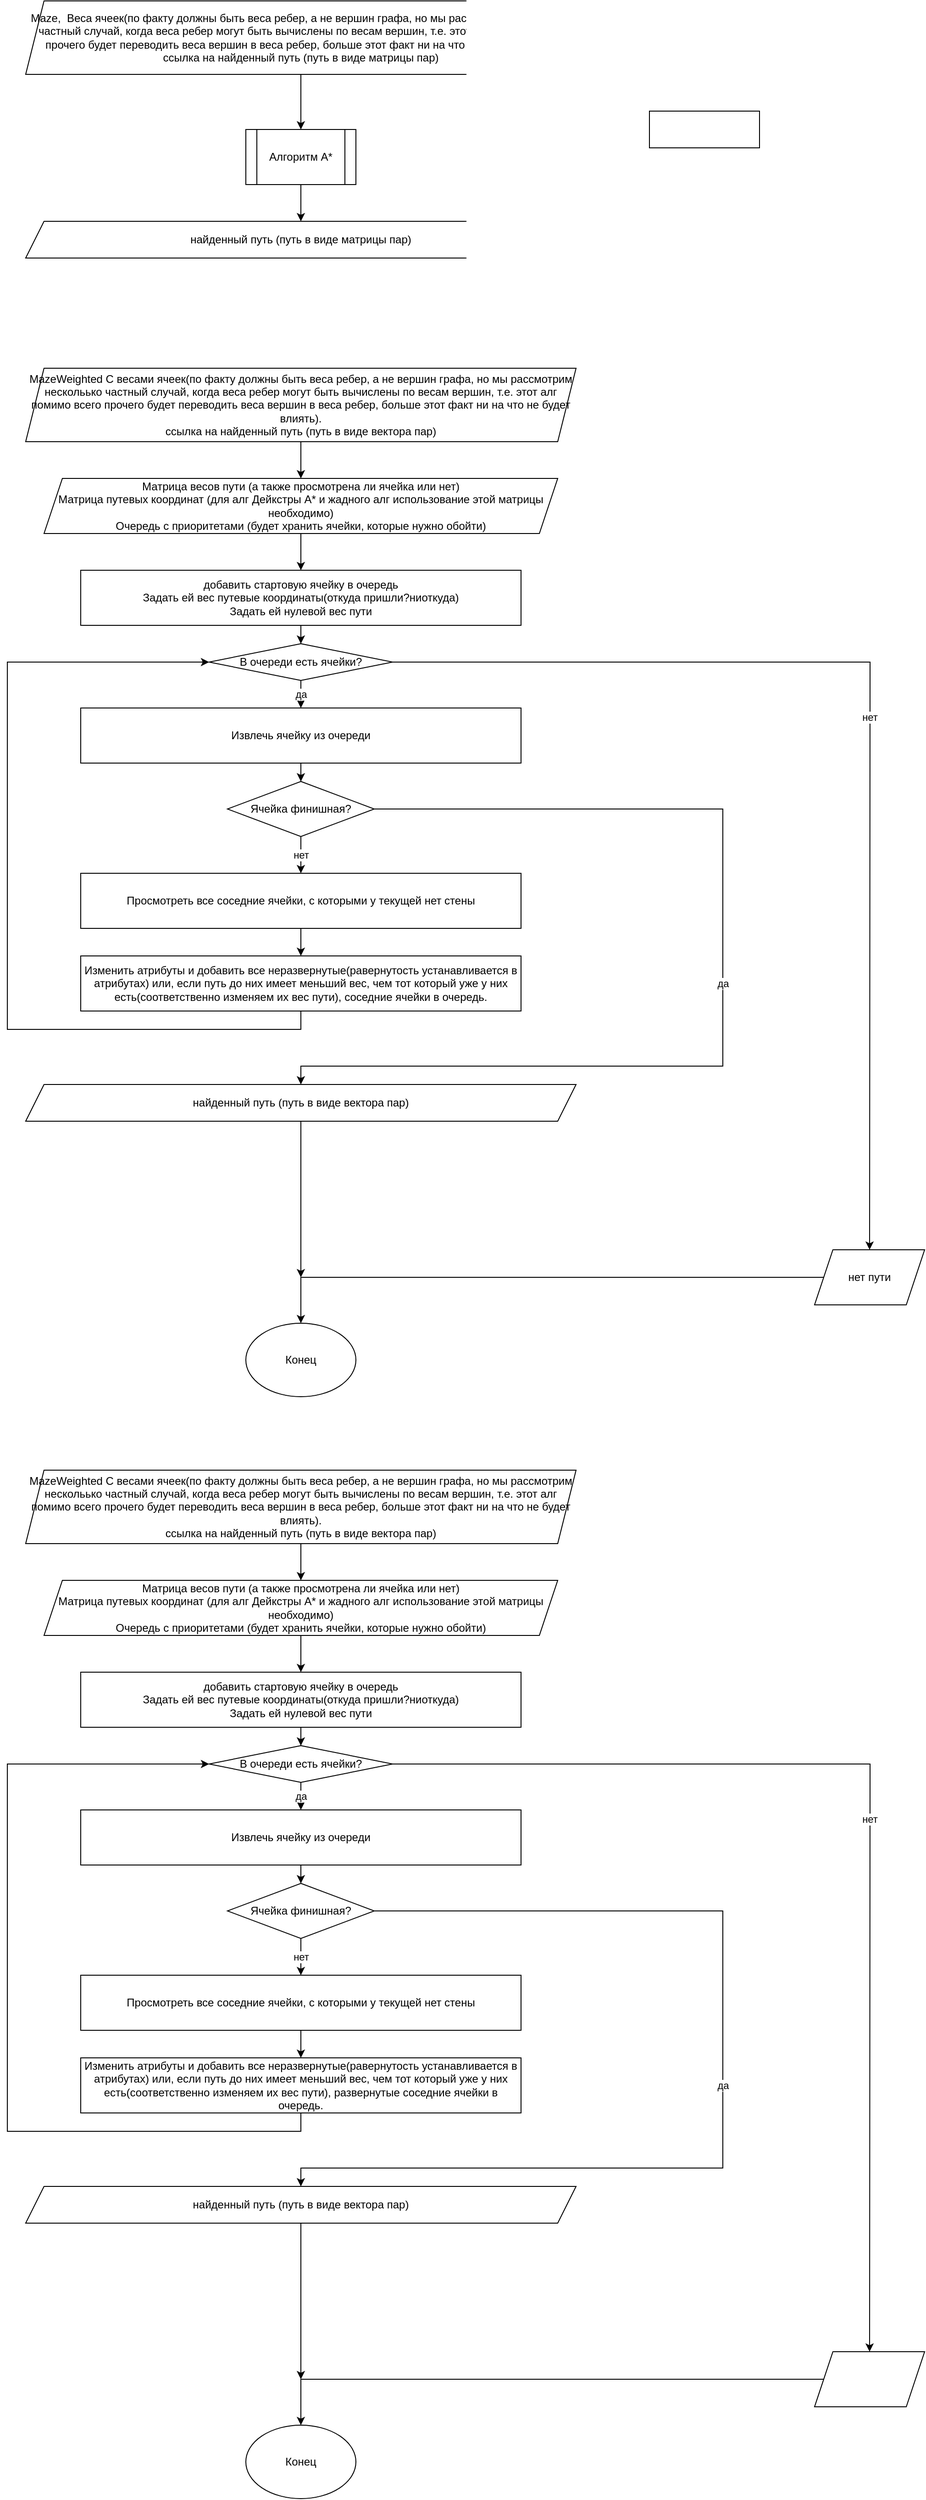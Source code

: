 <mxfile version="14.4.3" type="device"><diagram id="Lipcpzvq5HqGxZ9DC1_w" name="Страница 1"><mxGraphModel dx="1086" dy="807" grid="1" gridSize="10" guides="0" tooltips="1" connect="1" arrows="1" fold="1" page="1" pageScale="1" pageWidth="827" pageHeight="1169" math="0" shadow="0"><root><mxCell id="0"/><mxCell id="1" parent="0"/><mxCell id="QB9g5dLJviQke2_I6TvK-1" value="" style="rounded=0;whiteSpace=wrap;html=1;" parent="1" vertex="1"><mxGeometry x="740" y="160" width="120" height="40" as="geometry"/></mxCell><mxCell id="QB9g5dLJviQke2_I6TvK-6" style="edgeStyle=orthogonalEdgeStyle;rounded=0;orthogonalLoop=1;jettySize=auto;html=1;entryX=0.5;entryY=0;entryDx=0;entryDy=0;" parent="1" source="QB9g5dLJviQke2_I6TvK-2" target="QB9g5dLJviQke2_I6TvK-5" edge="1"><mxGeometry relative="1" as="geometry"/></mxCell><mxCell id="QB9g5dLJviQke2_I6TvK-2" value="Алгоритм А*" style="shape=process;whiteSpace=wrap;html=1;backgroundOutline=1;" parent="1" vertex="1"><mxGeometry x="300" y="180" width="120" height="60" as="geometry"/></mxCell><mxCell id="QB9g5dLJviQke2_I6TvK-4" style="edgeStyle=orthogonalEdgeStyle;rounded=0;orthogonalLoop=1;jettySize=auto;html=1;" parent="1" source="QB9g5dLJviQke2_I6TvK-3" target="QB9g5dLJviQke2_I6TvK-2" edge="1"><mxGeometry relative="1" as="geometry"/></mxCell><mxCell id="QB9g5dLJviQke2_I6TvK-3" value="Maze,&amp;nbsp; Веса ячеек(по факту должны быть веса ребер, а не вершин графа, но мы рассмотрим нескольько частный случай, когда веса ребер могут быть вычислены по весам вершин, т.е. этот алг помимо всего прочего будет переводить веса вершин в веса ребер, больше этот факт ни на что не будет влиять). ссылка на найденный путь (путь в виде матрицы пар)" style="shape=parallelogram;perimeter=parallelogramPerimeter;whiteSpace=wrap;html=1;fixedSize=1;" parent="1" vertex="1"><mxGeometry x="60" y="40" width="600" height="80" as="geometry"/></mxCell><mxCell id="QB9g5dLJviQke2_I6TvK-5" value="найденный путь (путь в виде матрицы пар)" style="shape=parallelogram;perimeter=parallelogramPerimeter;whiteSpace=wrap;html=1;fixedSize=1;" parent="1" vertex="1"><mxGeometry x="60" y="280" width="600" height="40" as="geometry"/></mxCell><mxCell id="QB9g5dLJviQke2_I6TvK-15" style="edgeStyle=orthogonalEdgeStyle;rounded=0;orthogonalLoop=1;jettySize=auto;html=1;" parent="1" source="QB9g5dLJviQke2_I6TvK-11" target="QB9g5dLJviQke2_I6TvK-14" edge="1"><mxGeometry relative="1" as="geometry"/></mxCell><mxCell id="QB9g5dLJviQke2_I6TvK-11" value="MazeWeighted С весами ячеек(по факту должны быть веса ребер, а не вершин графа, но мы рассмотрим нескольько частный случай, когда веса ребер могут быть вычислены по весам вершин, т.е. этот алг помимо всего прочего будет переводить веса вершин в веса ребер, больше этот факт ни на что не будет влиять).&lt;br&gt;ссылка на найденный путь (путь в виде вектора пар)" style="shape=parallelogram;perimeter=parallelogramPerimeter;whiteSpace=wrap;html=1;fixedSize=1;align=center;" parent="1" vertex="1"><mxGeometry x="60" y="440" width="600" height="80" as="geometry"/></mxCell><mxCell id="Nzo4bSTWhg-tlnL2Nbez-17" style="edgeStyle=orthogonalEdgeStyle;rounded=0;orthogonalLoop=1;jettySize=auto;html=1;" edge="1" parent="1" source="QB9g5dLJviQke2_I6TvK-12"><mxGeometry relative="1" as="geometry"><mxPoint x="360" y="1430" as="targetPoint"/><Array as="points"><mxPoint x="360" y="1340"/><mxPoint x="360" y="1340"/></Array></mxGeometry></mxCell><mxCell id="QB9g5dLJviQke2_I6TvK-12" value="найденный путь (путь в виде вектора пар)" style="shape=parallelogram;perimeter=parallelogramPerimeter;whiteSpace=wrap;html=1;fixedSize=1;" parent="1" vertex="1"><mxGeometry x="60" y="1220" width="600" height="40" as="geometry"/></mxCell><mxCell id="ne78BfvsaWyPGbbRzr-5-2" style="edgeStyle=orthogonalEdgeStyle;rounded=0;orthogonalLoop=1;jettySize=auto;html=1;entryX=0.5;entryY=0;entryDx=0;entryDy=0;" parent="1" source="QB9g5dLJviQke2_I6TvK-14" target="ne78BfvsaWyPGbbRzr-5-1" edge="1"><mxGeometry relative="1" as="geometry"/></mxCell><mxCell id="QB9g5dLJviQke2_I6TvK-14" value="Матрица весов пути (а также просмотрена ли ячейка или нет)&lt;br&gt;Матрица путевых координат (для алг Дейкстры А* и жадного алг использование этой матрицы необходимо)&lt;br&gt;Очередь с приоритетами (будет хранить ячейки, которые нужно обойти)" style="shape=parallelogram;perimeter=parallelogramPerimeter;whiteSpace=wrap;html=1;fixedSize=1;" parent="1" vertex="1"><mxGeometry x="80" y="560" width="560" height="60" as="geometry"/></mxCell><mxCell id="Nzo4bSTWhg-tlnL2Nbez-40" style="edgeStyle=orthogonalEdgeStyle;rounded=0;orthogonalLoop=1;jettySize=auto;html=1;entryX=0.5;entryY=0;entryDx=0;entryDy=0;" edge="1" parent="1" source="ne78BfvsaWyPGbbRzr-5-1" target="Nzo4bSTWhg-tlnL2Nbez-8"><mxGeometry relative="1" as="geometry"/></mxCell><mxCell id="ne78BfvsaWyPGbbRzr-5-1" value="добавить стартовую ячейку в очередь&lt;br&gt;Задать ей вес путевые координаты(откуда пришли?ниоткуда)&lt;br&gt;Задать ей нулевой вес пути" style="rounded=0;whiteSpace=wrap;html=1;" parent="1" vertex="1"><mxGeometry x="120" y="660" width="480" height="60" as="geometry"/></mxCell><mxCell id="Nzo4bSTWhg-tlnL2Nbez-11" style="edgeStyle=orthogonalEdgeStyle;rounded=0;orthogonalLoop=1;jettySize=auto;html=1;" edge="1" parent="1" source="ne78BfvsaWyPGbbRzr-5-3" target="Nzo4bSTWhg-tlnL2Nbez-3"><mxGeometry relative="1" as="geometry"/></mxCell><mxCell id="ne78BfvsaWyPGbbRzr-5-3" value="Извлечь ячейку из очереди" style="rounded=0;whiteSpace=wrap;html=1;" parent="1" vertex="1"><mxGeometry x="120" y="810" width="480" height="60" as="geometry"/></mxCell><mxCell id="Nzo4bSTWhg-tlnL2Nbez-6" style="edgeStyle=orthogonalEdgeStyle;rounded=0;orthogonalLoop=1;jettySize=auto;html=1;exitX=0.5;exitY=1;exitDx=0;exitDy=0;entryX=0;entryY=0.5;entryDx=0;entryDy=0;" edge="1" parent="1" source="ne78BfvsaWyPGbbRzr-5-7" target="Nzo4bSTWhg-tlnL2Nbez-8"><mxGeometry relative="1" as="geometry"><mxPoint x="40" y="810" as="targetPoint"/><mxPoint x="360" y="1193.333" as="sourcePoint"/><Array as="points"><mxPoint x="360" y="1160"/><mxPoint x="40" y="1160"/><mxPoint x="40" y="760"/></Array></mxGeometry></mxCell><mxCell id="ne78BfvsaWyPGbbRzr-5-7" value="Изменить атрибуты и добавить все неразвернутые(равернутость устанавливается в атрибутах) или, если путь до них имеет меньший вес, чем тот который уже у них есть(соответственно изменяем их вес пути), соседние ячейки в очередь." style="rounded=0;whiteSpace=wrap;html=1;" parent="1" vertex="1"><mxGeometry x="120" y="1080" width="480" height="60" as="geometry"/></mxCell><mxCell id="Nzo4bSTWhg-tlnL2Nbez-2" style="edgeStyle=orthogonalEdgeStyle;rounded=0;orthogonalLoop=1;jettySize=auto;html=1;entryX=0.5;entryY=0;entryDx=0;entryDy=0;" edge="1" parent="1" source="ne78BfvsaWyPGbbRzr-5-11" target="ne78BfvsaWyPGbbRzr-5-7"><mxGeometry relative="1" as="geometry"/></mxCell><mxCell id="ne78BfvsaWyPGbbRzr-5-11" value="Просмотреть все соседние ячейки, с которыми у текущей нет стены" style="rounded=0;whiteSpace=wrap;html=1;" parent="1" vertex="1"><mxGeometry x="120" y="990" width="480" height="60" as="geometry"/></mxCell><mxCell id="Nzo4bSTWhg-tlnL2Nbez-4" value="нет" style="edgeStyle=orthogonalEdgeStyle;rounded=0;orthogonalLoop=1;jettySize=auto;html=1;entryX=0.5;entryY=0;entryDx=0;entryDy=0;" edge="1" parent="1" source="Nzo4bSTWhg-tlnL2Nbez-3" target="ne78BfvsaWyPGbbRzr-5-11"><mxGeometry relative="1" as="geometry"/></mxCell><mxCell id="Nzo4bSTWhg-tlnL2Nbez-5" value="да" style="edgeStyle=orthogonalEdgeStyle;rounded=0;orthogonalLoop=1;jettySize=auto;html=1;entryX=0.5;entryY=0;entryDx=0;entryDy=0;" edge="1" parent="1" source="Nzo4bSTWhg-tlnL2Nbez-3" target="QB9g5dLJviQke2_I6TvK-12"><mxGeometry relative="1" as="geometry"><mxPoint x="770" y="1410.833" as="targetPoint"/><Array as="points"><mxPoint x="820" y="920"/><mxPoint x="820" y="1200"/><mxPoint x="360" y="1200"/></Array></mxGeometry></mxCell><mxCell id="Nzo4bSTWhg-tlnL2Nbez-3" value="Ячейка финишная?" style="rhombus;whiteSpace=wrap;html=1;" vertex="1" parent="1"><mxGeometry x="280" y="890" width="160" height="60" as="geometry"/></mxCell><mxCell id="Nzo4bSTWhg-tlnL2Nbez-9" value="да" style="edgeStyle=orthogonalEdgeStyle;rounded=0;orthogonalLoop=1;jettySize=auto;html=1;entryX=0.5;entryY=0;entryDx=0;entryDy=0;" edge="1" parent="1" source="Nzo4bSTWhg-tlnL2Nbez-8" target="ne78BfvsaWyPGbbRzr-5-3"><mxGeometry relative="1" as="geometry"/></mxCell><mxCell id="Nzo4bSTWhg-tlnL2Nbez-10" value="нет" style="edgeStyle=orthogonalEdgeStyle;rounded=0;orthogonalLoop=1;jettySize=auto;html=1;" edge="1" parent="1" source="Nzo4bSTWhg-tlnL2Nbez-8"><mxGeometry relative="1" as="geometry"><mxPoint x="980" y="1400" as="targetPoint"/></mxGeometry></mxCell><mxCell id="Nzo4bSTWhg-tlnL2Nbez-8" value="В очереди есть ячейки?" style="rhombus;whiteSpace=wrap;html=1;" vertex="1" parent="1"><mxGeometry x="260" y="740" width="200" height="40" as="geometry"/></mxCell><mxCell id="Nzo4bSTWhg-tlnL2Nbez-16" style="edgeStyle=orthogonalEdgeStyle;rounded=0;orthogonalLoop=1;jettySize=auto;html=1;entryX=0.5;entryY=0;entryDx=0;entryDy=0;" edge="1" parent="1" source="Nzo4bSTWhg-tlnL2Nbez-14" target="Nzo4bSTWhg-tlnL2Nbez-15"><mxGeometry relative="1" as="geometry"/></mxCell><mxCell id="Nzo4bSTWhg-tlnL2Nbez-14" value="нет пути" style="shape=parallelogram;perimeter=parallelogramPerimeter;whiteSpace=wrap;html=1;fixedSize=1;" vertex="1" parent="1"><mxGeometry x="920" y="1400" width="120" height="60" as="geometry"/></mxCell><mxCell id="Nzo4bSTWhg-tlnL2Nbez-15" value="Конец" style="ellipse;whiteSpace=wrap;html=1;" vertex="1" parent="1"><mxGeometry x="300" y="1480" width="120" height="80" as="geometry"/></mxCell><mxCell id="Nzo4bSTWhg-tlnL2Nbez-18" style="edgeStyle=orthogonalEdgeStyle;rounded=0;orthogonalLoop=1;jettySize=auto;html=1;" edge="1" source="Nzo4bSTWhg-tlnL2Nbez-19" target="Nzo4bSTWhg-tlnL2Nbez-23" parent="1"><mxGeometry relative="1" as="geometry"/></mxCell><mxCell id="Nzo4bSTWhg-tlnL2Nbez-19" value="MazeWeighted С весами ячеек(по факту должны быть веса ребер, а не вершин графа, но мы рассмотрим нескольько частный случай, когда веса ребер могут быть вычислены по весам вершин, т.е. этот алг помимо всего прочего будет переводить веса вершин в веса ребер, больше этот факт ни на что не будет влиять).&lt;br&gt;ссылка на найденный путь (путь в виде вектора пар)" style="shape=parallelogram;perimeter=parallelogramPerimeter;whiteSpace=wrap;html=1;fixedSize=1;align=center;" vertex="1" parent="1"><mxGeometry x="60" y="1640" width="600" height="80" as="geometry"/></mxCell><mxCell id="Nzo4bSTWhg-tlnL2Nbez-20" style="edgeStyle=orthogonalEdgeStyle;rounded=0;orthogonalLoop=1;jettySize=auto;html=1;" edge="1" source="Nzo4bSTWhg-tlnL2Nbez-21" parent="1"><mxGeometry relative="1" as="geometry"><mxPoint x="360" y="2630" as="targetPoint"/><Array as="points"><mxPoint x="360" y="2540"/><mxPoint x="360" y="2540"/></Array></mxGeometry></mxCell><mxCell id="Nzo4bSTWhg-tlnL2Nbez-21" value="найденный путь (путь в виде вектора пар)" style="shape=parallelogram;perimeter=parallelogramPerimeter;whiteSpace=wrap;html=1;fixedSize=1;" vertex="1" parent="1"><mxGeometry x="60" y="2420" width="600" height="40" as="geometry"/></mxCell><mxCell id="Nzo4bSTWhg-tlnL2Nbez-22" style="edgeStyle=orthogonalEdgeStyle;rounded=0;orthogonalLoop=1;jettySize=auto;html=1;entryX=0.5;entryY=0;entryDx=0;entryDy=0;" edge="1" source="Nzo4bSTWhg-tlnL2Nbez-23" target="Nzo4bSTWhg-tlnL2Nbez-24" parent="1"><mxGeometry relative="1" as="geometry"/></mxCell><mxCell id="Nzo4bSTWhg-tlnL2Nbez-23" value="Матрица весов пути (а также просмотрена ли ячейка или нет)&lt;br&gt;Матрица путевых координат (для алг Дейкстры А* и жадного алг использование этой матрицы необходимо)&lt;br&gt;Очередь с приоритетами (будет хранить ячейки, которые нужно обойти)" style="shape=parallelogram;perimeter=parallelogramPerimeter;whiteSpace=wrap;html=1;fixedSize=1;" vertex="1" parent="1"><mxGeometry x="80" y="1760" width="560" height="60" as="geometry"/></mxCell><mxCell id="Nzo4bSTWhg-tlnL2Nbez-41" style="edgeStyle=orthogonalEdgeStyle;rounded=0;orthogonalLoop=1;jettySize=auto;html=1;entryX=0.5;entryY=0;entryDx=0;entryDy=0;" edge="1" parent="1" source="Nzo4bSTWhg-tlnL2Nbez-24" target="Nzo4bSTWhg-tlnL2Nbez-36"><mxGeometry relative="1" as="geometry"/></mxCell><mxCell id="Nzo4bSTWhg-tlnL2Nbez-24" value="добавить стартовую ячейку в очередь&lt;br&gt;Задать ей вес путевые координаты(откуда пришли?ниоткуда)&lt;br&gt;Задать ей нулевой вес пути" style="rounded=0;whiteSpace=wrap;html=1;" vertex="1" parent="1"><mxGeometry x="120" y="1860" width="480" height="60" as="geometry"/></mxCell><mxCell id="Nzo4bSTWhg-tlnL2Nbez-25" style="edgeStyle=orthogonalEdgeStyle;rounded=0;orthogonalLoop=1;jettySize=auto;html=1;" edge="1" source="Nzo4bSTWhg-tlnL2Nbez-26" target="Nzo4bSTWhg-tlnL2Nbez-33" parent="1"><mxGeometry relative="1" as="geometry"/></mxCell><mxCell id="Nzo4bSTWhg-tlnL2Nbez-26" value="Извлечь ячейку из очереди" style="rounded=0;whiteSpace=wrap;html=1;" vertex="1" parent="1"><mxGeometry x="120" y="2010" width="480" height="60" as="geometry"/></mxCell><mxCell id="Nzo4bSTWhg-tlnL2Nbez-27" style="edgeStyle=orthogonalEdgeStyle;rounded=0;orthogonalLoop=1;jettySize=auto;html=1;exitX=0.5;exitY=1;exitDx=0;exitDy=0;entryX=0;entryY=0.5;entryDx=0;entryDy=0;" edge="1" source="Nzo4bSTWhg-tlnL2Nbez-28" target="Nzo4bSTWhg-tlnL2Nbez-36" parent="1"><mxGeometry relative="1" as="geometry"><mxPoint x="40" y="2010" as="targetPoint"/><mxPoint x="360" y="2393.333" as="sourcePoint"/><Array as="points"><mxPoint x="360" y="2360"/><mxPoint x="40" y="2360"/><mxPoint x="40" y="1960"/></Array></mxGeometry></mxCell><mxCell id="Nzo4bSTWhg-tlnL2Nbez-28" value="Изменить атрибуты и добавить все неразвернутые(равернутость устанавливается в атрибутах) или, если путь до них имеет меньший вес, чем тот который уже у них есть(соответственно изменяем их вес пути), развернутые соседние ячейки в очередь." style="rounded=0;whiteSpace=wrap;html=1;" vertex="1" parent="1"><mxGeometry x="120" y="2280" width="480" height="60" as="geometry"/></mxCell><mxCell id="Nzo4bSTWhg-tlnL2Nbez-29" style="edgeStyle=orthogonalEdgeStyle;rounded=0;orthogonalLoop=1;jettySize=auto;html=1;entryX=0.5;entryY=0;entryDx=0;entryDy=0;" edge="1" source="Nzo4bSTWhg-tlnL2Nbez-30" target="Nzo4bSTWhg-tlnL2Nbez-28" parent="1"><mxGeometry relative="1" as="geometry"/></mxCell><mxCell id="Nzo4bSTWhg-tlnL2Nbez-30" value="Просмотреть все соседние ячейки, с которыми у текущей нет стены" style="rounded=0;whiteSpace=wrap;html=1;" vertex="1" parent="1"><mxGeometry x="120" y="2190" width="480" height="60" as="geometry"/></mxCell><mxCell id="Nzo4bSTWhg-tlnL2Nbez-31" value="нет" style="edgeStyle=orthogonalEdgeStyle;rounded=0;orthogonalLoop=1;jettySize=auto;html=1;entryX=0.5;entryY=0;entryDx=0;entryDy=0;" edge="1" source="Nzo4bSTWhg-tlnL2Nbez-33" target="Nzo4bSTWhg-tlnL2Nbez-30" parent="1"><mxGeometry relative="1" as="geometry"/></mxCell><mxCell id="Nzo4bSTWhg-tlnL2Nbez-32" value="да" style="edgeStyle=orthogonalEdgeStyle;rounded=0;orthogonalLoop=1;jettySize=auto;html=1;entryX=0.5;entryY=0;entryDx=0;entryDy=0;" edge="1" source="Nzo4bSTWhg-tlnL2Nbez-33" target="Nzo4bSTWhg-tlnL2Nbez-21" parent="1"><mxGeometry relative="1" as="geometry"><mxPoint x="770" y="2610.833" as="targetPoint"/><Array as="points"><mxPoint x="820" y="2120"/><mxPoint x="820" y="2400"/><mxPoint x="360" y="2400"/></Array></mxGeometry></mxCell><mxCell id="Nzo4bSTWhg-tlnL2Nbez-33" value="Ячейка финишная?" style="rhombus;whiteSpace=wrap;html=1;" vertex="1" parent="1"><mxGeometry x="280" y="2090" width="160" height="60" as="geometry"/></mxCell><mxCell id="Nzo4bSTWhg-tlnL2Nbez-34" value="да" style="edgeStyle=orthogonalEdgeStyle;rounded=0;orthogonalLoop=1;jettySize=auto;html=1;entryX=0.5;entryY=0;entryDx=0;entryDy=0;" edge="1" source="Nzo4bSTWhg-tlnL2Nbez-36" target="Nzo4bSTWhg-tlnL2Nbez-26" parent="1"><mxGeometry relative="1" as="geometry"/></mxCell><mxCell id="Nzo4bSTWhg-tlnL2Nbez-35" value="нет" style="edgeStyle=orthogonalEdgeStyle;rounded=0;orthogonalLoop=1;jettySize=auto;html=1;" edge="1" source="Nzo4bSTWhg-tlnL2Nbez-36" parent="1"><mxGeometry relative="1" as="geometry"><mxPoint x="980" y="2600" as="targetPoint"/></mxGeometry></mxCell><mxCell id="Nzo4bSTWhg-tlnL2Nbez-36" value="В очереди есть ячейки?" style="rhombus;whiteSpace=wrap;html=1;" vertex="1" parent="1"><mxGeometry x="260" y="1940" width="200" height="40" as="geometry"/></mxCell><mxCell id="Nzo4bSTWhg-tlnL2Nbez-37" style="edgeStyle=orthogonalEdgeStyle;rounded=0;orthogonalLoop=1;jettySize=auto;html=1;entryX=0.5;entryY=0;entryDx=0;entryDy=0;" edge="1" source="Nzo4bSTWhg-tlnL2Nbez-38" target="Nzo4bSTWhg-tlnL2Nbez-39" parent="1"><mxGeometry relative="1" as="geometry"/></mxCell><mxCell id="Nzo4bSTWhg-tlnL2Nbez-38" value="" style="shape=parallelogram;perimeter=parallelogramPerimeter;whiteSpace=wrap;html=1;fixedSize=1;" vertex="1" parent="1"><mxGeometry x="920" y="2600" width="120" height="60" as="geometry"/></mxCell><mxCell id="Nzo4bSTWhg-tlnL2Nbez-39" value="Конец" style="ellipse;whiteSpace=wrap;html=1;" vertex="1" parent="1"><mxGeometry x="300" y="2680" width="120" height="80" as="geometry"/></mxCell></root></mxGraphModel></diagram></mxfile>